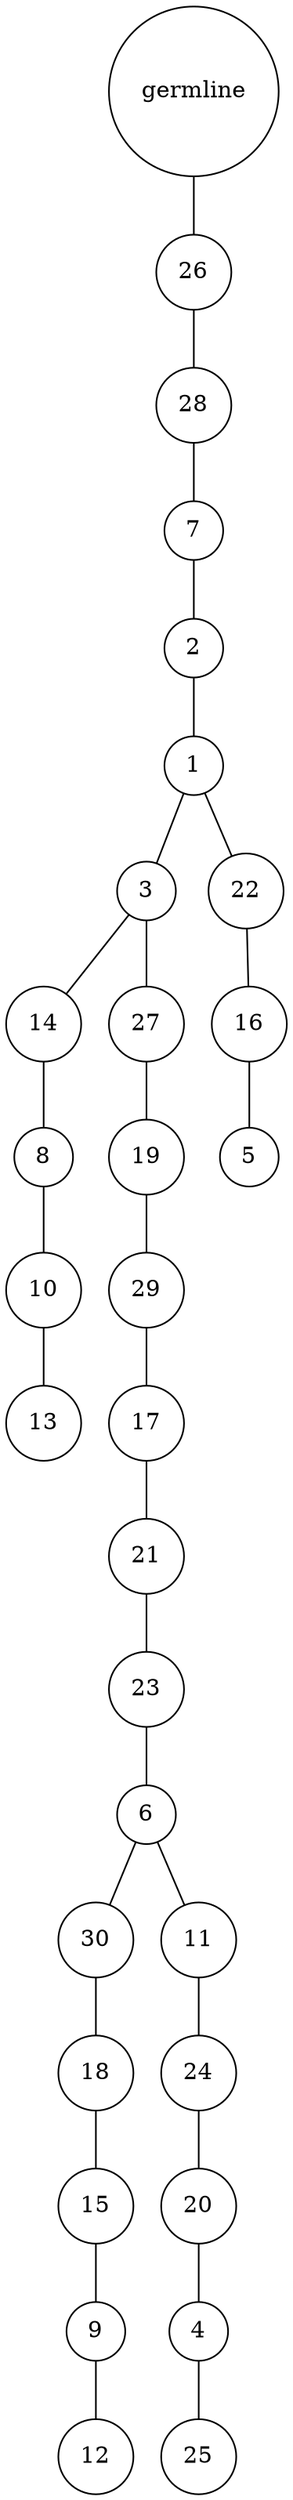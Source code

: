 graph {
	rankdir=UD;
	splines=line;
	node [shape=circle]
	"0x7fdfe412b460" [label="germline"];
	"0x7fdfe412b490" [label="26"];
	"0x7fdfe412b460" -- "0x7fdfe412b490" ;
	"0x7fdfe412b4c0" [label="28"];
	"0x7fdfe412b490" -- "0x7fdfe412b4c0" ;
	"0x7fdfe412b4f0" [label="7"];
	"0x7fdfe412b4c0" -- "0x7fdfe412b4f0" ;
	"0x7fdfe412b520" [label="2"];
	"0x7fdfe412b4f0" -- "0x7fdfe412b520" ;
	"0x7fdfe412b550" [label="1"];
	"0x7fdfe412b520" -- "0x7fdfe412b550" ;
	"0x7fdfe412b580" [label="3"];
	"0x7fdfe412b550" -- "0x7fdfe412b580" ;
	"0x7fdfe412b5b0" [label="14"];
	"0x7fdfe412b580" -- "0x7fdfe412b5b0" ;
	"0x7fdfe412b5e0" [label="8"];
	"0x7fdfe412b5b0" -- "0x7fdfe412b5e0" ;
	"0x7fdfe412b610" [label="10"];
	"0x7fdfe412b5e0" -- "0x7fdfe412b610" ;
	"0x7fdfe412b640" [label="13"];
	"0x7fdfe412b610" -- "0x7fdfe412b640" ;
	"0x7fdfe412b670" [label="27"];
	"0x7fdfe412b580" -- "0x7fdfe412b670" ;
	"0x7fdfe412b6a0" [label="19"];
	"0x7fdfe412b670" -- "0x7fdfe412b6a0" ;
	"0x7fdfe412b6d0" [label="29"];
	"0x7fdfe412b6a0" -- "0x7fdfe412b6d0" ;
	"0x7fdfe412b700" [label="17"];
	"0x7fdfe412b6d0" -- "0x7fdfe412b700" ;
	"0x7fdfe412b730" [label="21"];
	"0x7fdfe412b700" -- "0x7fdfe412b730" ;
	"0x7fdfe412b760" [label="23"];
	"0x7fdfe412b730" -- "0x7fdfe412b760" ;
	"0x7fdfe412b790" [label="6"];
	"0x7fdfe412b760" -- "0x7fdfe412b790" ;
	"0x7fdfe412b7c0" [label="30"];
	"0x7fdfe412b790" -- "0x7fdfe412b7c0" ;
	"0x7fdfe412b7f0" [label="18"];
	"0x7fdfe412b7c0" -- "0x7fdfe412b7f0" ;
	"0x7fdfe412b820" [label="15"];
	"0x7fdfe412b7f0" -- "0x7fdfe412b820" ;
	"0x7fdfe412b850" [label="9"];
	"0x7fdfe412b820" -- "0x7fdfe412b850" ;
	"0x7fdfe412b880" [label="12"];
	"0x7fdfe412b850" -- "0x7fdfe412b880" ;
	"0x7fdfe412b8b0" [label="11"];
	"0x7fdfe412b790" -- "0x7fdfe412b8b0" ;
	"0x7fdfe412b8e0" [label="24"];
	"0x7fdfe412b8b0" -- "0x7fdfe412b8e0" ;
	"0x7fdfe412b910" [label="20"];
	"0x7fdfe412b8e0" -- "0x7fdfe412b910" ;
	"0x7fdfe412b940" [label="4"];
	"0x7fdfe412b910" -- "0x7fdfe412b940" ;
	"0x7fdfe412b970" [label="25"];
	"0x7fdfe412b940" -- "0x7fdfe412b970" ;
	"0x7fdfe412b9a0" [label="22"];
	"0x7fdfe412b550" -- "0x7fdfe412b9a0" ;
	"0x7fdfe412b9d0" [label="16"];
	"0x7fdfe412b9a0" -- "0x7fdfe412b9d0" ;
	"0x7fdfe412ba00" [label="5"];
	"0x7fdfe412b9d0" -- "0x7fdfe412ba00" ;
}
